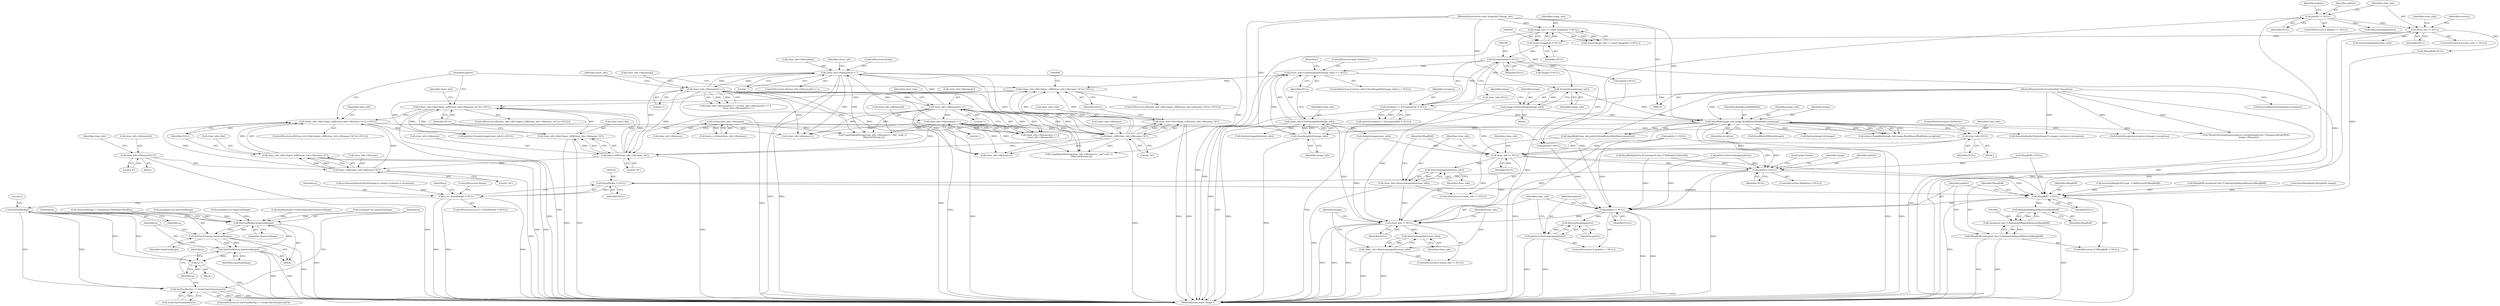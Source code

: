 digraph "0_ImageMagick_1e59b29e520d2beab73e8c78aacd5f1c0d76196d@pointer" {
"1000618" [label="(Call,clone_info=NULL)"];
"1000602" [label="(Call,(clone_info->file=fopen_utf8(clone_info->filename,\"rb\"))==NULL)"];
"1000603" [label="(Call,clone_info->file=fopen_utf8(clone_info->filename,\"rb\"))"];
"1000607" [label="(Call,fopen_utf8(clone_info->filename,\"rb\"))"];
"1000594" [label="(Call,clone_info->filename[i]='\0')"];
"1000587" [label="(Call,fopen_utf8(clone_info->filename,\"rb\"))"];
"1000502" [label="(Call,clone_info->filename[i]=='.')"];
"1000528" [label="(Call,clone_info->filename[i]==':')"];
"1000521" [label="(Call,clone_info->filename[i]=='\\')"];
"1000513" [label="(Call,clone_info->filename[i]=='/')"];
"1000560" [label="(Call,fopen_utf8(clone_info->filename,\"rb\"))"];
"1000488" [label="(Call,strlen(clone_info->filename))"];
"1000582" [label="(Call,(clone_info->file=fopen_utf8(clone_info->filename,\"rb\"))==NULL)"];
"1000583" [label="(Call,clone_info->file=fopen_utf8(clone_info->filename,\"rb\"))"];
"1000555" [label="(Call,(clone_info->file=fopen_utf8(clone_info->filename,\"rb\"))==NULL)"];
"1000556" [label="(Call,clone_info->file=fopen_utf8(clone_info->filename,\"rb\"))"];
"1000477" [label="(Call,(clone_info=CloneImageInfo(image_info)) == NULL)"];
"1000478" [label="(Call,clone_info=CloneImageInfo(image_info))"];
"1000480" [label="(Call,CloneImageInfo(image_info))"];
"1000209" [label="(Call,OpenBlob(image_info,image,ReadBinaryBlobMode,exception))"];
"1000205" [label="(Call,AcquireImage(image_info))"];
"1000165" [label="(Call,image_info != (const ImageInfo *) NULL)"];
"1000120" [label="(MethodParameterIn,const ImageInfo *image_info)"];
"1000167" [label="(Call,(const ImageInfo *) NULL)"];
"1000133" [label="(Call,clone_info != NULL)"];
"1000125" [label="(Call,palette != NULL)"];
"1000203" [label="(Call,image=AcquireImage(image_info))"];
"1000192" [label="(Call,exception != (ExceptionInfo *) NULL)"];
"1000121" [label="(MethodParameterIn,ExceptionInfo *exception)"];
"1000194" [label="(Call,(ExceptionInfo *) NULL)"];
"1001152" [label="(Call,clone_info != NULL)"];
"1001157" [label="(Call,DestroyImageInfo(clone_info))"];
"1001155" [label="(Call,clone_info=DestroyImageInfo(clone_info))"];
"1001494" [label="(Call,clone_info != NULL)"];
"1001499" [label="(Call,DestroyImageInfo(clone_info))"];
"1001497" [label="(Call,clone_info=DestroyImageInfo(clone_info))"];
"1001298" [label="(Call,palette==NULL)"];
"1001431" [label="(Call,(PixelPacket *) NULL)"];
"1001429" [label="(Call,q == (PixelPacket *) NULL)"];
"1001451" [label="(Call,GetPixelRed(q))"];
"1001450" [label="(Call,GetPixelRed(q) == ScaleCharToQuantum(1))"];
"1001456" [label="(Call,SetPixelRed(q,QuantumRange))"];
"1001459" [label="(Call,SetPixelGreen(q,QuantumRange))"];
"1001462" [label="(Call,SetPixelBlue(q,QuantumRange))"];
"1001465" [label="(Call,q++)"];
"1001476" [label="(Call,BImgBuff != NULL)"];
"1001483" [label="(Call,RelinquishMagickMemory(BImgBuff))"];
"1001481" [label="(Call,(unsigned char *) RelinquishMagickMemory(BImgBuff))"];
"1001479" [label="(Call,BImgBuff=(unsigned char *) RelinquishMagickMemory(BImgBuff))"];
"1001486" [label="(Call,palette != NULL)"];
"1001491" [label="(Call,DestroyImage(palette))"];
"1001489" [label="(Call,palette=DestroyImage(palette))"];
"1001493" [label="(ControlStructure,if (clone_info != NULL))"];
"1000192" [label="(Call,exception != (ExceptionInfo *) NULL)"];
"1000742" [label="(Call,ReadBlob(palette,20,(unsigned char *) PalHeader.PaletteId))"];
"1001430" [label="(Identifier,q)"];
"1001428" [label="(ControlStructure,if (q == (PixelPacket *) NULL))"];
"1000194" [label="(Call,(ExceptionInfo *) NULL)"];
"1000126" [label="(Identifier,palette)"];
"1000560" [label="(Call,fopen_utf8(clone_info->filename,\"rb\"))"];
"1000595" [label="(Call,clone_info->filename[i])"];
"1000488" [label="(Call,strlen(clone_info->filename))"];
"1001474" [label="(JumpTarget,Finish:)"];
"1001485" [label="(ControlStructure,if (palette != NULL))"];
"1000620" [label="(Identifier,NULL)"];
"1000603" [label="(Call,clone_info->file=fopen_utf8(clone_info->filename,\"rb\"))"];
"1001298" [label="(Call,palette==NULL)"];
"1000165" [label="(Call,image_info != (const ImageInfo *) NULL)"];
"1000213" [label="(Identifier,exception)"];
"1000556" [label="(Call,clone_info->file=fopen_utf8(clone_info->filename,\"rb\"))"];
"1000208" [label="(Identifier,status)"];
"1000489" [label="(Call,clone_info->filename)"];
"1000503" [label="(Call,clone_info->filename[i])"];
"1001154" [label="(Identifier,NULL)"];
"1001456" [label="(Call,SetPixelRed(q,QuantumRange))"];
"1001460" [label="(Identifier,q)"];
"1001469" [label="(Call,SyncAuthenticPixels(image,exception))"];
"1000224" [label="(Call,(Image *) NULL)"];
"1001156" [label="(Identifier,clone_info)"];
"1000583" [label="(Call,clone_info->file=fopen_utf8(clone_info->filename,\"rb\"))"];
"1001479" [label="(Call,BImgBuff=(unsigned char *) RelinquishMagickMemory(BImgBuff))"];
"1000570" [label="(Call,clone_info->filename+i)"];
"1001306" [label="(Identifier,image)"];
"1000127" [label="(Identifier,NULL)"];
"1001459" [label="(Call,SetPixelGreen(q,QuantumRange))"];
"1000196" [label="(Identifier,NULL)"];
"1000625" [label="(Identifier,palette)"];
"1000467" [label="(Call,InheritException(exception,&image->exception))"];
"1000124" [label="(ControlStructure,if (palette != NULL))"];
"1001489" [label="(Call,palette=DestroyImage(palette))"];
"1000602" [label="(Call,(clone_info->file=fopen_utf8(clone_info->filename,\"rb\"))==NULL)"];
"1000582" [label="(Call,(clone_info->file=fopen_utf8(clone_info->filename,\"rb\"))==NULL)"];
"1001465" [label="(Call,q++)"];
"1000561" [label="(Call,clone_info->filename)"];
"1001500" [label="(Identifier,clone_info)"];
"1000584" [label="(Call,clone_info->file)"];
"1000212" [label="(Identifier,ReadBinaryBlobMode)"];
"1001476" [label="(Call,BImgBuff != NULL)"];
"1000512" [label="(Call,clone_info->filename[i]=='/' || clone_info->filename[i]=='\\' ||\n         clone_info->filename[i]==':')"];
"1000516" [label="(Identifier,clone_info)"];
"1000632" [label="(Call,OpenBlob(clone_info,palette,ReadBinaryBlobMode,exception))"];
"1000508" [label="(Literal,'.')"];
"1000483" [label="(ControlStructure,goto NoPalette;)"];
"1000122" [label="(Block,)"];
"1000477" [label="(Call,(clone_info=CloneImageInfo(image_info)) == NULL)"];
"1001429" [label="(Call,q == (PixelPacket *) NULL)"];
"1000522" [label="(Call,clone_info->filename[i])"];
"1001433" [label="(Identifier,NULL)"];
"1000616" [label="(Call,DestroyImageInfo(clone_info))"];
"1001495" [label="(Identifier,clone_info)"];
"1001475" [label="(ControlStructure,if (BImgBuff != NULL))"];
"1001454" [label="(Literal,1)"];
"1000478" [label="(Call,clone_info=CloneImageInfo(image_info))"];
"1000519" [label="(Literal,'/')"];
"1000485" [label="(Identifier,i)"];
"1000597" [label="(Identifier,clone_info)"];
"1000557" [label="(Call,clone_info->file)"];
"1001477" [label="(Identifier,BImgBuff)"];
"1000502" [label="(Call,clone_info->filename[i]=='.')"];
"1000520" [label="(Call,clone_info->filename[i]=='\\' ||\n         clone_info->filename[i]==':')"];
"1000237" [label="(Call,ReadBlobLSBShort(image))"];
"1000137" [label="(Identifier,clone_info)"];
"1000125" [label="(Call,palette != NULL)"];
"1001032" [label="(Call,palette==NULL)"];
"1000230" [label="(Call,clone_info=NULL)"];
"1001504" [label="(Identifier,image)"];
"1000587" [label="(Call,fopen_utf8(clone_info->filename,\"rb\"))"];
"1000206" [label="(Identifier,image_info)"];
"1001419" [label="(Call,QueueAuthenticPixels(image,0,i,image->columns,1,exception))"];
"1001452" [label="(Identifier,q)"];
"1000612" [label="(Identifier,NULL)"];
"1000588" [label="(Call,clone_info->filename)"];
"1001151" [label="(ControlStructure,if (clone_info != NULL))"];
"1000613" [label="(Block,)"];
"1000166" [label="(Identifier,image_info)"];
"1001417" [label="(Call,q=QueueAuthenticPixels(image,0,i,image->columns,1,exception))"];
"1001478" [label="(Identifier,NULL)"];
"1000479" [label="(Identifier,clone_info)"];
"1001449" [label="(ControlStructure,if (GetPixelRed(q) == ScaleCharToQuantum(1)))"];
"1001490" [label="(Identifier,palette)"];
"1001486" [label="(Call,palette != NULL)"];
"1000555" [label="(Call,(clone_info->file=fopen_utf8(clone_info->filename,\"rb\"))==NULL)"];
"1000480" [label="(Call,CloneImageInfo(image_info))"];
"1000501" [label="(ControlStructure,if(clone_info->filename[i]=='.'))"];
"1000623" [label="(Call,(palette=AcquireImage(clone_info))==NULL)"];
"1001496" [label="(Identifier,NULL)"];
"1000210" [label="(Identifier,image_info)"];
"1000221" [label="(Call,DestroyImageList(image))"];
"1000169" [label="(Identifier,NULL)"];
"1000791" [label="(Call,(unsigned int) QuantumRange)"];
"1000600" [label="(Literal,'\0')"];
"1001464" [label="(Identifier,QuantumRange)"];
"1001520" [label="(MethodReturn,static Image *)"];
"1000604" [label="(Call,clone_info->file)"];
"1001497" [label="(Call,clone_info=DestroyImageInfo(clone_info))"];
"1001122" [label="(Call,memset(BImgBuff,0,(size_t) ldblk*sizeof(*BImgBuff)))"];
"1000205" [label="(Call,AcquireImage(image_info))"];
"1000193" [label="(Identifier,exception)"];
"1000593" [label="(Block,)"];
"1000591" [label="(Literal,\"rb\")"];
"1001299" [label="(Identifier,palette)"];
"1001300" [label="(Identifier,NULL)"];
"1001498" [label="(Identifier,clone_info)"];
"1001481" [label="(Call,(unsigned char *) RelinquishMagickMemory(BImgBuff))"];
"1000529" [label="(Call,clone_info->filename[i])"];
"1001431" [label="(Call,(PixelPacket *) NULL)"];
"1000138" [label="(Call,DestroyImageInfo(clone_info))"];
"1000141" [label="(Identifier,severity)"];
"1000564" [label="(Literal,\"rb\")"];
"1000619" [label="(Identifier,clone_info)"];
"1000514" [label="(Call,clone_info->filename[i])"];
"1000130" [label="(Call,DestroyImage(palette))"];
"1001158" [label="(Identifier,clone_info)"];
"1001437" [label="(Identifier,j)"];
"1000191" [label="(Call,assert(exception != (ExceptionInfo *) NULL))"];
"1001155" [label="(Call,clone_info=DestroyImageInfo(clone_info))"];
"1000476" [label="(ControlStructure,if ((clone_info=CloneImageInfo(image_info)) == NULL))"];
"1000482" [label="(Identifier,NULL)"];
"1000135" [label="(Identifier,NULL)"];
"1001157" [label="(Call,DestroyImageInfo(clone_info))"];
"1000133" [label="(Call,clone_info != NULL)"];
"1001297" [label="(ControlStructure,if(palette==NULL))"];
"1000607" [label="(Call,fopen_utf8(clone_info->filename,\"rb\"))"];
"1000159" [label="(Call,*BImgBuff=NULL)"];
"1000611" [label="(Literal,\"rb\")"];
"1000601" [label="(ControlStructure,if((clone_info->file=fopen_utf8(clone_info->filename,\"rb\"))==NULL))"];
"1001462" [label="(Call,SetPixelBlue(q,QuantumRange))"];
"1001487" [label="(Identifier,palette)"];
"1000132" [label="(ControlStructure,if (clone_info != NULL))"];
"1001160" [label="(Identifier,BImgBuff)"];
"1000481" [label="(Identifier,image_info)"];
"1001005" [label="(Call,(double)image->colormap[i].blue*QuantumRange)"];
"1000592" [label="(Identifier,NULL)"];
"1001451" [label="(Call,GetPixelRed(q))"];
"1000209" [label="(Call,OpenBlob(image_info,image,ReadBinaryBlobMode,exception))"];
"1001453" [label="(Call,ScaleCharToQuantum(1))"];
"1001153" [label="(Identifier,clone_info)"];
"1001463" [label="(Identifier,q)"];
"1001152" [label="(Call,clone_info != NULL)"];
"1000605" [label="(Identifier,clone_info)"];
"1000227" [label="(Call,palette=NULL)"];
"1001499" [label="(Call,DestroyImageInfo(clone_info))"];
"1000543" [label="(Call,clone_info->filename+i)"];
"1000554" [label="(ControlStructure,if((clone_info->file=fopen_utf8(clone_info->filename,\"rb\"))==NULL))"];
"1000527" [label="(Literal,'\\')"];
"1000211" [label="(Identifier,image)"];
"1001434" [label="(ControlStructure,break;)"];
"1001461" [label="(Identifier,QuantumRange)"];
"1000565" [label="(Identifier,NULL)"];
"1000817" [label="(Call,(unsigned int) QuantumRange)"];
"1001159" [label="(Call,BImgBuff=(unsigned char *) RelinquishMagickMemory(BImgBuff))"];
"1000621" [label="(ControlStructure,goto NoPalette;)"];
"1000569" [label="(Call,CopyMagickString(clone_info->filename+i,\".pal\",(size_t)\n        (MaxTextExtent-i)))"];
"1001491" [label="(Call,DestroyImage(palette))"];
"1001458" [label="(Identifier,QuantumRange)"];
"1000531" [label="(Identifier,clone_info)"];
"1001484" [label="(Identifier,BImgBuff)"];
"1000615" [label="(Identifier,clone_info)"];
"1001480" [label="(Identifier,BImgBuff)"];
"1001492" [label="(Identifier,palette)"];
"1001494" [label="(Call,clone_info != NULL)"];
"1000608" [label="(Call,clone_info->filename)"];
"1000513" [label="(Call,clone_info->filename[i]=='/')"];
"1001466" [label="(Identifier,q)"];
"1000542" [label="(Call,CopyMagickString(clone_info->filename+i,\".PAL\",(size_t)\n    (MaxTextExtent-i)))"];
"1000134" [label="(Identifier,clone_info)"];
"1001448" [label="(Block,)"];
"1000521" [label="(Call,clone_info->filename[i]=='\\')"];
"1000121" [label="(MethodParameterIn,ExceptionInfo *exception)"];
"1000486" [label="(Call,(ssize_t) strlen(clone_info->filename))"];
"1001455" [label="(Block,)"];
"1000986" [label="(Call,QuantumRange != (Quantum) PalHeader.MaxBlue)"];
"1001288" [label="(Call,InsertRow(depth,BImgBuff,i,image))"];
"1000120" [label="(MethodParameterIn,const ImageInfo *image_info)"];
"1001450" [label="(Call,GetPixelRed(q) == ScaleCharToQuantum(1))"];
"1000524" [label="(Identifier,clone_info)"];
"1001506" [label="(Call,ThrowFileException(exception,CorruptImageError,\"UnexpectedEndOfFile\",\n      image->filename))"];
"1000594" [label="(Call,clone_info->filename[i]='\0')"];
"1000581" [label="(ControlStructure,if((clone_info->file=fopen_utf8(clone_info->filename,\"rb\"))==NULL))"];
"1000164" [label="(Call,assert(image_info != (const ImageInfo *) NULL))"];
"1001488" [label="(Identifier,NULL)"];
"1000129" [label="(Identifier,palette)"];
"1000804" [label="(Call,(unsigned int) QuantumRange)"];
"1001457" [label="(Identifier,q)"];
"1001483" [label="(Call,RelinquishMagickMemory(BImgBuff))"];
"1000534" [label="(Literal,':')"];
"1001116" [label="(Call,BImgBuff==NULL)"];
"1000618" [label="(Call,clone_info=NULL)"];
"1000510" [label="(ControlStructure,break;)"];
"1000207" [label="(Call,status=OpenBlob(image_info,image,ReadBinaryBlobMode,exception))"];
"1001144" [label="(Call,palette != NULL)"];
"1000626" [label="(Call,AcquireImage(clone_info))"];
"1000203" [label="(Call,image=AcquireImage(image_info))"];
"1000528" [label="(Call,clone_info->filename[i]==':')"];
"1000204" [label="(Identifier,image)"];
"1001147" [label="(Call,palette=DestroyImage(palette))"];
"1001447" [label="(Identifier,j)"];
"1000167" [label="(Call,(const ImageInfo *) NULL)"];
"1000618" -> "1000613"  [label="AST: "];
"1000618" -> "1000620"  [label="CFG: "];
"1000619" -> "1000618"  [label="AST: "];
"1000620" -> "1000618"  [label="AST: "];
"1000621" -> "1000618"  [label="CFG: "];
"1000602" -> "1000618"  [label="DDG: "];
"1000618" -> "1001152"  [label="DDG: "];
"1000618" -> "1001494"  [label="DDG: "];
"1000602" -> "1000601"  [label="AST: "];
"1000602" -> "1000612"  [label="CFG: "];
"1000603" -> "1000602"  [label="AST: "];
"1000612" -> "1000602"  [label="AST: "];
"1000615" -> "1000602"  [label="CFG: "];
"1000625" -> "1000602"  [label="CFG: "];
"1000602" -> "1001520"  [label="DDG: "];
"1000603" -> "1000602"  [label="DDG: "];
"1000607" -> "1000602"  [label="DDG: "];
"1000607" -> "1000602"  [label="DDG: "];
"1000582" -> "1000602"  [label="DDG: "];
"1000602" -> "1000623"  [label="DDG: "];
"1000602" -> "1001032"  [label="DDG: "];
"1000603" -> "1000607"  [label="CFG: "];
"1000604" -> "1000603"  [label="AST: "];
"1000607" -> "1000603"  [label="AST: "];
"1000612" -> "1000603"  [label="CFG: "];
"1000603" -> "1001520"  [label="DDG: "];
"1000603" -> "1001520"  [label="DDG: "];
"1000607" -> "1000603"  [label="DDG: "];
"1000607" -> "1000603"  [label="DDG: "];
"1000607" -> "1000611"  [label="CFG: "];
"1000608" -> "1000607"  [label="AST: "];
"1000611" -> "1000607"  [label="AST: "];
"1000607" -> "1001520"  [label="DDG: "];
"1000594" -> "1000607"  [label="DDG: "];
"1000587" -> "1000607"  [label="DDG: "];
"1000594" -> "1000593"  [label="AST: "];
"1000594" -> "1000600"  [label="CFG: "];
"1000595" -> "1000594"  [label="AST: "];
"1000600" -> "1000594"  [label="AST: "];
"1000605" -> "1000594"  [label="CFG: "];
"1000594" -> "1001520"  [label="DDG: "];
"1000587" -> "1000583"  [label="AST: "];
"1000587" -> "1000591"  [label="CFG: "];
"1000588" -> "1000587"  [label="AST: "];
"1000591" -> "1000587"  [label="AST: "];
"1000583" -> "1000587"  [label="CFG: "];
"1000587" -> "1001520"  [label="DDG: "];
"1000587" -> "1000582"  [label="DDG: "];
"1000587" -> "1000582"  [label="DDG: "];
"1000587" -> "1000583"  [label="DDG: "];
"1000587" -> "1000583"  [label="DDG: "];
"1000502" -> "1000587"  [label="DDG: "];
"1000528" -> "1000587"  [label="DDG: "];
"1000521" -> "1000587"  [label="DDG: "];
"1000513" -> "1000587"  [label="DDG: "];
"1000560" -> "1000587"  [label="DDG: "];
"1000502" -> "1000501"  [label="AST: "];
"1000502" -> "1000508"  [label="CFG: "];
"1000503" -> "1000502"  [label="AST: "];
"1000508" -> "1000502"  [label="AST: "];
"1000510" -> "1000502"  [label="CFG: "];
"1000516" -> "1000502"  [label="CFG: "];
"1000502" -> "1001520"  [label="DDG: "];
"1000502" -> "1001520"  [label="DDG: "];
"1000528" -> "1000502"  [label="DDG: "];
"1000521" -> "1000502"  [label="DDG: "];
"1000513" -> "1000502"  [label="DDG: "];
"1000502" -> "1000513"  [label="DDG: "];
"1000502" -> "1000542"  [label="DDG: "];
"1000502" -> "1000543"  [label="DDG: "];
"1000502" -> "1000560"  [label="DDG: "];
"1000502" -> "1000569"  [label="DDG: "];
"1000502" -> "1000570"  [label="DDG: "];
"1000528" -> "1000520"  [label="AST: "];
"1000528" -> "1000534"  [label="CFG: "];
"1000529" -> "1000528"  [label="AST: "];
"1000534" -> "1000528"  [label="AST: "];
"1000520" -> "1000528"  [label="CFG: "];
"1000528" -> "1001520"  [label="DDG: "];
"1000528" -> "1000520"  [label="DDG: "];
"1000528" -> "1000520"  [label="DDG: "];
"1000521" -> "1000528"  [label="DDG: "];
"1000528" -> "1000542"  [label="DDG: "];
"1000528" -> "1000543"  [label="DDG: "];
"1000528" -> "1000560"  [label="DDG: "];
"1000528" -> "1000569"  [label="DDG: "];
"1000528" -> "1000570"  [label="DDG: "];
"1000521" -> "1000520"  [label="AST: "];
"1000521" -> "1000527"  [label="CFG: "];
"1000522" -> "1000521"  [label="AST: "];
"1000527" -> "1000521"  [label="AST: "];
"1000531" -> "1000521"  [label="CFG: "];
"1000520" -> "1000521"  [label="CFG: "];
"1000521" -> "1001520"  [label="DDG: "];
"1000521" -> "1000520"  [label="DDG: "];
"1000521" -> "1000520"  [label="DDG: "];
"1000513" -> "1000521"  [label="DDG: "];
"1000521" -> "1000542"  [label="DDG: "];
"1000521" -> "1000543"  [label="DDG: "];
"1000521" -> "1000560"  [label="DDG: "];
"1000521" -> "1000569"  [label="DDG: "];
"1000521" -> "1000570"  [label="DDG: "];
"1000513" -> "1000512"  [label="AST: "];
"1000513" -> "1000519"  [label="CFG: "];
"1000514" -> "1000513"  [label="AST: "];
"1000519" -> "1000513"  [label="AST: "];
"1000524" -> "1000513"  [label="CFG: "];
"1000512" -> "1000513"  [label="CFG: "];
"1000513" -> "1001520"  [label="DDG: "];
"1000513" -> "1000512"  [label="DDG: "];
"1000513" -> "1000512"  [label="DDG: "];
"1000513" -> "1000542"  [label="DDG: "];
"1000513" -> "1000543"  [label="DDG: "];
"1000513" -> "1000560"  [label="DDG: "];
"1000513" -> "1000569"  [label="DDG: "];
"1000513" -> "1000570"  [label="DDG: "];
"1000560" -> "1000556"  [label="AST: "];
"1000560" -> "1000564"  [label="CFG: "];
"1000561" -> "1000560"  [label="AST: "];
"1000564" -> "1000560"  [label="AST: "];
"1000556" -> "1000560"  [label="CFG: "];
"1000560" -> "1001520"  [label="DDG: "];
"1000560" -> "1000555"  [label="DDG: "];
"1000560" -> "1000555"  [label="DDG: "];
"1000560" -> "1000556"  [label="DDG: "];
"1000560" -> "1000556"  [label="DDG: "];
"1000488" -> "1000560"  [label="DDG: "];
"1000560" -> "1000569"  [label="DDG: "];
"1000560" -> "1000570"  [label="DDG: "];
"1000488" -> "1000486"  [label="AST: "];
"1000488" -> "1000489"  [label="CFG: "];
"1000489" -> "1000488"  [label="AST: "];
"1000486" -> "1000488"  [label="CFG: "];
"1000488" -> "1000486"  [label="DDG: "];
"1000488" -> "1000542"  [label="DDG: "];
"1000488" -> "1000543"  [label="DDG: "];
"1000582" -> "1000581"  [label="AST: "];
"1000582" -> "1000592"  [label="CFG: "];
"1000583" -> "1000582"  [label="AST: "];
"1000592" -> "1000582"  [label="AST: "];
"1000597" -> "1000582"  [label="CFG: "];
"1000625" -> "1000582"  [label="CFG: "];
"1000582" -> "1001520"  [label="DDG: "];
"1000583" -> "1000582"  [label="DDG: "];
"1000555" -> "1000582"  [label="DDG: "];
"1000582" -> "1000623"  [label="DDG: "];
"1000584" -> "1000583"  [label="AST: "];
"1000592" -> "1000583"  [label="CFG: "];
"1000583" -> "1001520"  [label="DDG: "];
"1000583" -> "1001520"  [label="DDG: "];
"1000555" -> "1000554"  [label="AST: "];
"1000555" -> "1000565"  [label="CFG: "];
"1000556" -> "1000555"  [label="AST: "];
"1000565" -> "1000555"  [label="AST: "];
"1000568" -> "1000555"  [label="CFG: "];
"1000625" -> "1000555"  [label="CFG: "];
"1000555" -> "1001520"  [label="DDG: "];
"1000556" -> "1000555"  [label="DDG: "];
"1000477" -> "1000555"  [label="DDG: "];
"1000555" -> "1000623"  [label="DDG: "];
"1000557" -> "1000556"  [label="AST: "];
"1000565" -> "1000556"  [label="CFG: "];
"1000556" -> "1001520"  [label="DDG: "];
"1000556" -> "1001520"  [label="DDG: "];
"1000477" -> "1000476"  [label="AST: "];
"1000477" -> "1000482"  [label="CFG: "];
"1000478" -> "1000477"  [label="AST: "];
"1000482" -> "1000477"  [label="AST: "];
"1000483" -> "1000477"  [label="CFG: "];
"1000485" -> "1000477"  [label="CFG: "];
"1000477" -> "1001520"  [label="DDG: "];
"1000478" -> "1000477"  [label="DDG: "];
"1000480" -> "1000477"  [label="DDG: "];
"1000194" -> "1000477"  [label="DDG: "];
"1000477" -> "1001032"  [label="DDG: "];
"1000478" -> "1000480"  [label="CFG: "];
"1000479" -> "1000478"  [label="AST: "];
"1000480" -> "1000478"  [label="AST: "];
"1000482" -> "1000478"  [label="CFG: "];
"1000478" -> "1001520"  [label="DDG: "];
"1000480" -> "1000478"  [label="DDG: "];
"1000478" -> "1000616"  [label="DDG: "];
"1000478" -> "1000626"  [label="DDG: "];
"1000478" -> "1001152"  [label="DDG: "];
"1000478" -> "1001494"  [label="DDG: "];
"1000480" -> "1000481"  [label="CFG: "];
"1000481" -> "1000480"  [label="AST: "];
"1000480" -> "1001520"  [label="DDG: "];
"1000209" -> "1000480"  [label="DDG: "];
"1000120" -> "1000480"  [label="DDG: "];
"1000209" -> "1000207"  [label="AST: "];
"1000209" -> "1000213"  [label="CFG: "];
"1000210" -> "1000209"  [label="AST: "];
"1000211" -> "1000209"  [label="AST: "];
"1000212" -> "1000209"  [label="AST: "];
"1000213" -> "1000209"  [label="AST: "];
"1000207" -> "1000209"  [label="CFG: "];
"1000209" -> "1001520"  [label="DDG: "];
"1000209" -> "1001520"  [label="DDG: "];
"1000209" -> "1001520"  [label="DDG: "];
"1000209" -> "1000207"  [label="DDG: "];
"1000209" -> "1000207"  [label="DDG: "];
"1000209" -> "1000207"  [label="DDG: "];
"1000209" -> "1000207"  [label="DDG: "];
"1000205" -> "1000209"  [label="DDG: "];
"1000120" -> "1000209"  [label="DDG: "];
"1000203" -> "1000209"  [label="DDG: "];
"1000192" -> "1000209"  [label="DDG: "];
"1000121" -> "1000209"  [label="DDG: "];
"1000209" -> "1000221"  [label="DDG: "];
"1000209" -> "1000237"  [label="DDG: "];
"1000209" -> "1000467"  [label="DDG: "];
"1000209" -> "1000632"  [label="DDG: "];
"1000209" -> "1000632"  [label="DDG: "];
"1000209" -> "1001419"  [label="DDG: "];
"1000209" -> "1001506"  [label="DDG: "];
"1000205" -> "1000203"  [label="AST: "];
"1000205" -> "1000206"  [label="CFG: "];
"1000206" -> "1000205"  [label="AST: "];
"1000203" -> "1000205"  [label="CFG: "];
"1000205" -> "1000203"  [label="DDG: "];
"1000165" -> "1000205"  [label="DDG: "];
"1000120" -> "1000205"  [label="DDG: "];
"1000165" -> "1000164"  [label="AST: "];
"1000165" -> "1000167"  [label="CFG: "];
"1000166" -> "1000165"  [label="AST: "];
"1000167" -> "1000165"  [label="AST: "];
"1000164" -> "1000165"  [label="CFG: "];
"1000165" -> "1001520"  [label="DDG: "];
"1000165" -> "1000164"  [label="DDG: "];
"1000165" -> "1000164"  [label="DDG: "];
"1000120" -> "1000165"  [label="DDG: "];
"1000167" -> "1000165"  [label="DDG: "];
"1000120" -> "1000119"  [label="AST: "];
"1000120" -> "1001520"  [label="DDG: "];
"1000167" -> "1000169"  [label="CFG: "];
"1000168" -> "1000167"  [label="AST: "];
"1000169" -> "1000167"  [label="AST: "];
"1000133" -> "1000167"  [label="DDG: "];
"1000167" -> "1000194"  [label="DDG: "];
"1000133" -> "1000132"  [label="AST: "];
"1000133" -> "1000135"  [label="CFG: "];
"1000134" -> "1000133"  [label="AST: "];
"1000135" -> "1000133"  [label="AST: "];
"1000137" -> "1000133"  [label="CFG: "];
"1000141" -> "1000133"  [label="CFG: "];
"1000133" -> "1001520"  [label="DDG: "];
"1000133" -> "1001520"  [label="DDG: "];
"1000125" -> "1000133"  [label="DDG: "];
"1000133" -> "1000138"  [label="DDG: "];
"1000133" -> "1000159"  [label="DDG: "];
"1000125" -> "1000124"  [label="AST: "];
"1000125" -> "1000127"  [label="CFG: "];
"1000126" -> "1000125"  [label="AST: "];
"1000127" -> "1000125"  [label="AST: "];
"1000129" -> "1000125"  [label="CFG: "];
"1000134" -> "1000125"  [label="CFG: "];
"1000125" -> "1001520"  [label="DDG: "];
"1000125" -> "1001520"  [label="DDG: "];
"1000125" -> "1000130"  [label="DDG: "];
"1000203" -> "1000122"  [label="AST: "];
"1000204" -> "1000203"  [label="AST: "];
"1000208" -> "1000203"  [label="CFG: "];
"1000203" -> "1001520"  [label="DDG: "];
"1000192" -> "1000191"  [label="AST: "];
"1000192" -> "1000194"  [label="CFG: "];
"1000193" -> "1000192"  [label="AST: "];
"1000194" -> "1000192"  [label="AST: "];
"1000191" -> "1000192"  [label="CFG: "];
"1000192" -> "1001520"  [label="DDG: "];
"1000192" -> "1000191"  [label="DDG: "];
"1000192" -> "1000191"  [label="DDG: "];
"1000121" -> "1000192"  [label="DDG: "];
"1000194" -> "1000192"  [label="DDG: "];
"1000121" -> "1000119"  [label="AST: "];
"1000121" -> "1001520"  [label="DDG: "];
"1000121" -> "1000467"  [label="DDG: "];
"1000121" -> "1000632"  [label="DDG: "];
"1000121" -> "1001419"  [label="DDG: "];
"1000121" -> "1001469"  [label="DDG: "];
"1000121" -> "1001506"  [label="DDG: "];
"1000194" -> "1000196"  [label="CFG: "];
"1000195" -> "1000194"  [label="AST: "];
"1000196" -> "1000194"  [label="AST: "];
"1000194" -> "1000224"  [label="DDG: "];
"1000194" -> "1000227"  [label="DDG: "];
"1000194" -> "1000230"  [label="DDG: "];
"1000194" -> "1001476"  [label="DDG: "];
"1001152" -> "1001151"  [label="AST: "];
"1001152" -> "1001154"  [label="CFG: "];
"1001153" -> "1001152"  [label="AST: "];
"1001154" -> "1001152"  [label="AST: "];
"1001156" -> "1001152"  [label="CFG: "];
"1001160" -> "1001152"  [label="CFG: "];
"1000632" -> "1001152"  [label="DDG: "];
"1000626" -> "1001152"  [label="DDG: "];
"1001144" -> "1001152"  [label="DDG: "];
"1001152" -> "1001157"  [label="DDG: "];
"1001152" -> "1001298"  [label="DDG: "];
"1001152" -> "1001476"  [label="DDG: "];
"1001152" -> "1001494"  [label="DDG: "];
"1001157" -> "1001155"  [label="AST: "];
"1001157" -> "1001158"  [label="CFG: "];
"1001158" -> "1001157"  [label="AST: "];
"1001155" -> "1001157"  [label="CFG: "];
"1001157" -> "1001155"  [label="DDG: "];
"1001155" -> "1001151"  [label="AST: "];
"1001156" -> "1001155"  [label="AST: "];
"1001160" -> "1001155"  [label="CFG: "];
"1001155" -> "1001520"  [label="DDG: "];
"1001155" -> "1001494"  [label="DDG: "];
"1001494" -> "1001493"  [label="AST: "];
"1001494" -> "1001496"  [label="CFG: "];
"1001495" -> "1001494"  [label="AST: "];
"1001496" -> "1001494"  [label="AST: "];
"1001498" -> "1001494"  [label="CFG: "];
"1001504" -> "1001494"  [label="CFG: "];
"1001494" -> "1001520"  [label="DDG: "];
"1001494" -> "1001520"  [label="DDG: "];
"1001494" -> "1001520"  [label="DDG: "];
"1000632" -> "1001494"  [label="DDG: "];
"1000626" -> "1001494"  [label="DDG: "];
"1000230" -> "1001494"  [label="DDG: "];
"1001486" -> "1001494"  [label="DDG: "];
"1001494" -> "1001499"  [label="DDG: "];
"1001499" -> "1001497"  [label="AST: "];
"1001499" -> "1001500"  [label="CFG: "];
"1001500" -> "1001499"  [label="AST: "];
"1001497" -> "1001499"  [label="CFG: "];
"1001499" -> "1001497"  [label="DDG: "];
"1001497" -> "1001493"  [label="AST: "];
"1001498" -> "1001497"  [label="AST: "];
"1001504" -> "1001497"  [label="CFG: "];
"1001497" -> "1001520"  [label="DDG: "];
"1001497" -> "1001520"  [label="DDG: "];
"1001298" -> "1001297"  [label="AST: "];
"1001298" -> "1001300"  [label="CFG: "];
"1001299" -> "1001298"  [label="AST: "];
"1001300" -> "1001298"  [label="AST: "];
"1001306" -> "1001298"  [label="CFG: "];
"1001474" -> "1001298"  [label="CFG: "];
"1001298" -> "1001520"  [label="DDG: "];
"1001147" -> "1001298"  [label="DDG: "];
"1001144" -> "1001298"  [label="DDG: "];
"1001032" -> "1001298"  [label="DDG: "];
"1000742" -> "1001298"  [label="DDG: "];
"1001116" -> "1001298"  [label="DDG: "];
"1001298" -> "1001431"  [label="DDG: "];
"1001298" -> "1001476"  [label="DDG: "];
"1001298" -> "1001486"  [label="DDG: "];
"1001431" -> "1001429"  [label="AST: "];
"1001431" -> "1001433"  [label="CFG: "];
"1001432" -> "1001431"  [label="AST: "];
"1001433" -> "1001431"  [label="AST: "];
"1001429" -> "1001431"  [label="CFG: "];
"1001431" -> "1001429"  [label="DDG: "];
"1001431" -> "1001476"  [label="DDG: "];
"1001429" -> "1001428"  [label="AST: "];
"1001430" -> "1001429"  [label="AST: "];
"1001434" -> "1001429"  [label="CFG: "];
"1001437" -> "1001429"  [label="CFG: "];
"1001429" -> "1001520"  [label="DDG: "];
"1001429" -> "1001520"  [label="DDG: "];
"1001429" -> "1001520"  [label="DDG: "];
"1001417" -> "1001429"  [label="DDG: "];
"1001429" -> "1001451"  [label="DDG: "];
"1001451" -> "1001450"  [label="AST: "];
"1001451" -> "1001452"  [label="CFG: "];
"1001452" -> "1001451"  [label="AST: "];
"1001454" -> "1001451"  [label="CFG: "];
"1001451" -> "1001450"  [label="DDG: "];
"1001465" -> "1001451"  [label="DDG: "];
"1001451" -> "1001456"  [label="DDG: "];
"1001451" -> "1001465"  [label="DDG: "];
"1001450" -> "1001449"  [label="AST: "];
"1001450" -> "1001453"  [label="CFG: "];
"1001453" -> "1001450"  [label="AST: "];
"1001457" -> "1001450"  [label="CFG: "];
"1001466" -> "1001450"  [label="CFG: "];
"1001450" -> "1001520"  [label="DDG: "];
"1001450" -> "1001520"  [label="DDG: "];
"1001450" -> "1001520"  [label="DDG: "];
"1001453" -> "1001450"  [label="DDG: "];
"1001456" -> "1001455"  [label="AST: "];
"1001456" -> "1001458"  [label="CFG: "];
"1001457" -> "1001456"  [label="AST: "];
"1001458" -> "1001456"  [label="AST: "];
"1001460" -> "1001456"  [label="CFG: "];
"1001456" -> "1001520"  [label="DDG: "];
"1001462" -> "1001456"  [label="DDG: "];
"1001005" -> "1001456"  [label="DDG: "];
"1000791" -> "1001456"  [label="DDG: "];
"1000804" -> "1001456"  [label="DDG: "];
"1000986" -> "1001456"  [label="DDG: "];
"1000817" -> "1001456"  [label="DDG: "];
"1001456" -> "1001459"  [label="DDG: "];
"1001456" -> "1001459"  [label="DDG: "];
"1001459" -> "1001455"  [label="AST: "];
"1001459" -> "1001461"  [label="CFG: "];
"1001460" -> "1001459"  [label="AST: "];
"1001461" -> "1001459"  [label="AST: "];
"1001463" -> "1001459"  [label="CFG: "];
"1001459" -> "1001520"  [label="DDG: "];
"1001459" -> "1001462"  [label="DDG: "];
"1001459" -> "1001462"  [label="DDG: "];
"1001462" -> "1001455"  [label="AST: "];
"1001462" -> "1001464"  [label="CFG: "];
"1001463" -> "1001462"  [label="AST: "];
"1001464" -> "1001462"  [label="AST: "];
"1001466" -> "1001462"  [label="CFG: "];
"1001462" -> "1001520"  [label="DDG: "];
"1001462" -> "1001520"  [label="DDG: "];
"1001462" -> "1001465"  [label="DDG: "];
"1001465" -> "1001448"  [label="AST: "];
"1001465" -> "1001466"  [label="CFG: "];
"1001466" -> "1001465"  [label="AST: "];
"1001447" -> "1001465"  [label="CFG: "];
"1001465" -> "1001520"  [label="DDG: "];
"1001476" -> "1001475"  [label="AST: "];
"1001476" -> "1001478"  [label="CFG: "];
"1001477" -> "1001476"  [label="AST: "];
"1001478" -> "1001476"  [label="AST: "];
"1001480" -> "1001476"  [label="CFG: "];
"1001487" -> "1001476"  [label="CFG: "];
"1001476" -> "1001520"  [label="DDG: "];
"1001476" -> "1001520"  [label="DDG: "];
"1001122" -> "1001476"  [label="DDG: "];
"1001288" -> "1001476"  [label="DDG: "];
"1000159" -> "1001476"  [label="DDG: "];
"1001159" -> "1001476"  [label="DDG: "];
"1001116" -> "1001476"  [label="DDG: "];
"1001476" -> "1001483"  [label="DDG: "];
"1001476" -> "1001486"  [label="DDG: "];
"1001483" -> "1001481"  [label="AST: "];
"1001483" -> "1001484"  [label="CFG: "];
"1001484" -> "1001483"  [label="AST: "];
"1001481" -> "1001483"  [label="CFG: "];
"1001483" -> "1001481"  [label="DDG: "];
"1001481" -> "1001479"  [label="AST: "];
"1001482" -> "1001481"  [label="AST: "];
"1001479" -> "1001481"  [label="CFG: "];
"1001481" -> "1001520"  [label="DDG: "];
"1001481" -> "1001479"  [label="DDG: "];
"1001479" -> "1001475"  [label="AST: "];
"1001480" -> "1001479"  [label="AST: "];
"1001487" -> "1001479"  [label="CFG: "];
"1001479" -> "1001520"  [label="DDG: "];
"1001479" -> "1001520"  [label="DDG: "];
"1001486" -> "1001485"  [label="AST: "];
"1001486" -> "1001488"  [label="CFG: "];
"1001487" -> "1001486"  [label="AST: "];
"1001488" -> "1001486"  [label="AST: "];
"1001490" -> "1001486"  [label="CFG: "];
"1001495" -> "1001486"  [label="CFG: "];
"1001486" -> "1001520"  [label="DDG: "];
"1001486" -> "1001520"  [label="DDG: "];
"1001147" -> "1001486"  [label="DDG: "];
"1000227" -> "1001486"  [label="DDG: "];
"1001144" -> "1001486"  [label="DDG: "];
"1001032" -> "1001486"  [label="DDG: "];
"1000742" -> "1001486"  [label="DDG: "];
"1001486" -> "1001491"  [label="DDG: "];
"1001491" -> "1001489"  [label="AST: "];
"1001491" -> "1001492"  [label="CFG: "];
"1001492" -> "1001491"  [label="AST: "];
"1001489" -> "1001491"  [label="CFG: "];
"1001491" -> "1001489"  [label="DDG: "];
"1001489" -> "1001485"  [label="AST: "];
"1001490" -> "1001489"  [label="AST: "];
"1001495" -> "1001489"  [label="CFG: "];
"1001489" -> "1001520"  [label="DDG: "];
"1001489" -> "1001520"  [label="DDG: "];
}
